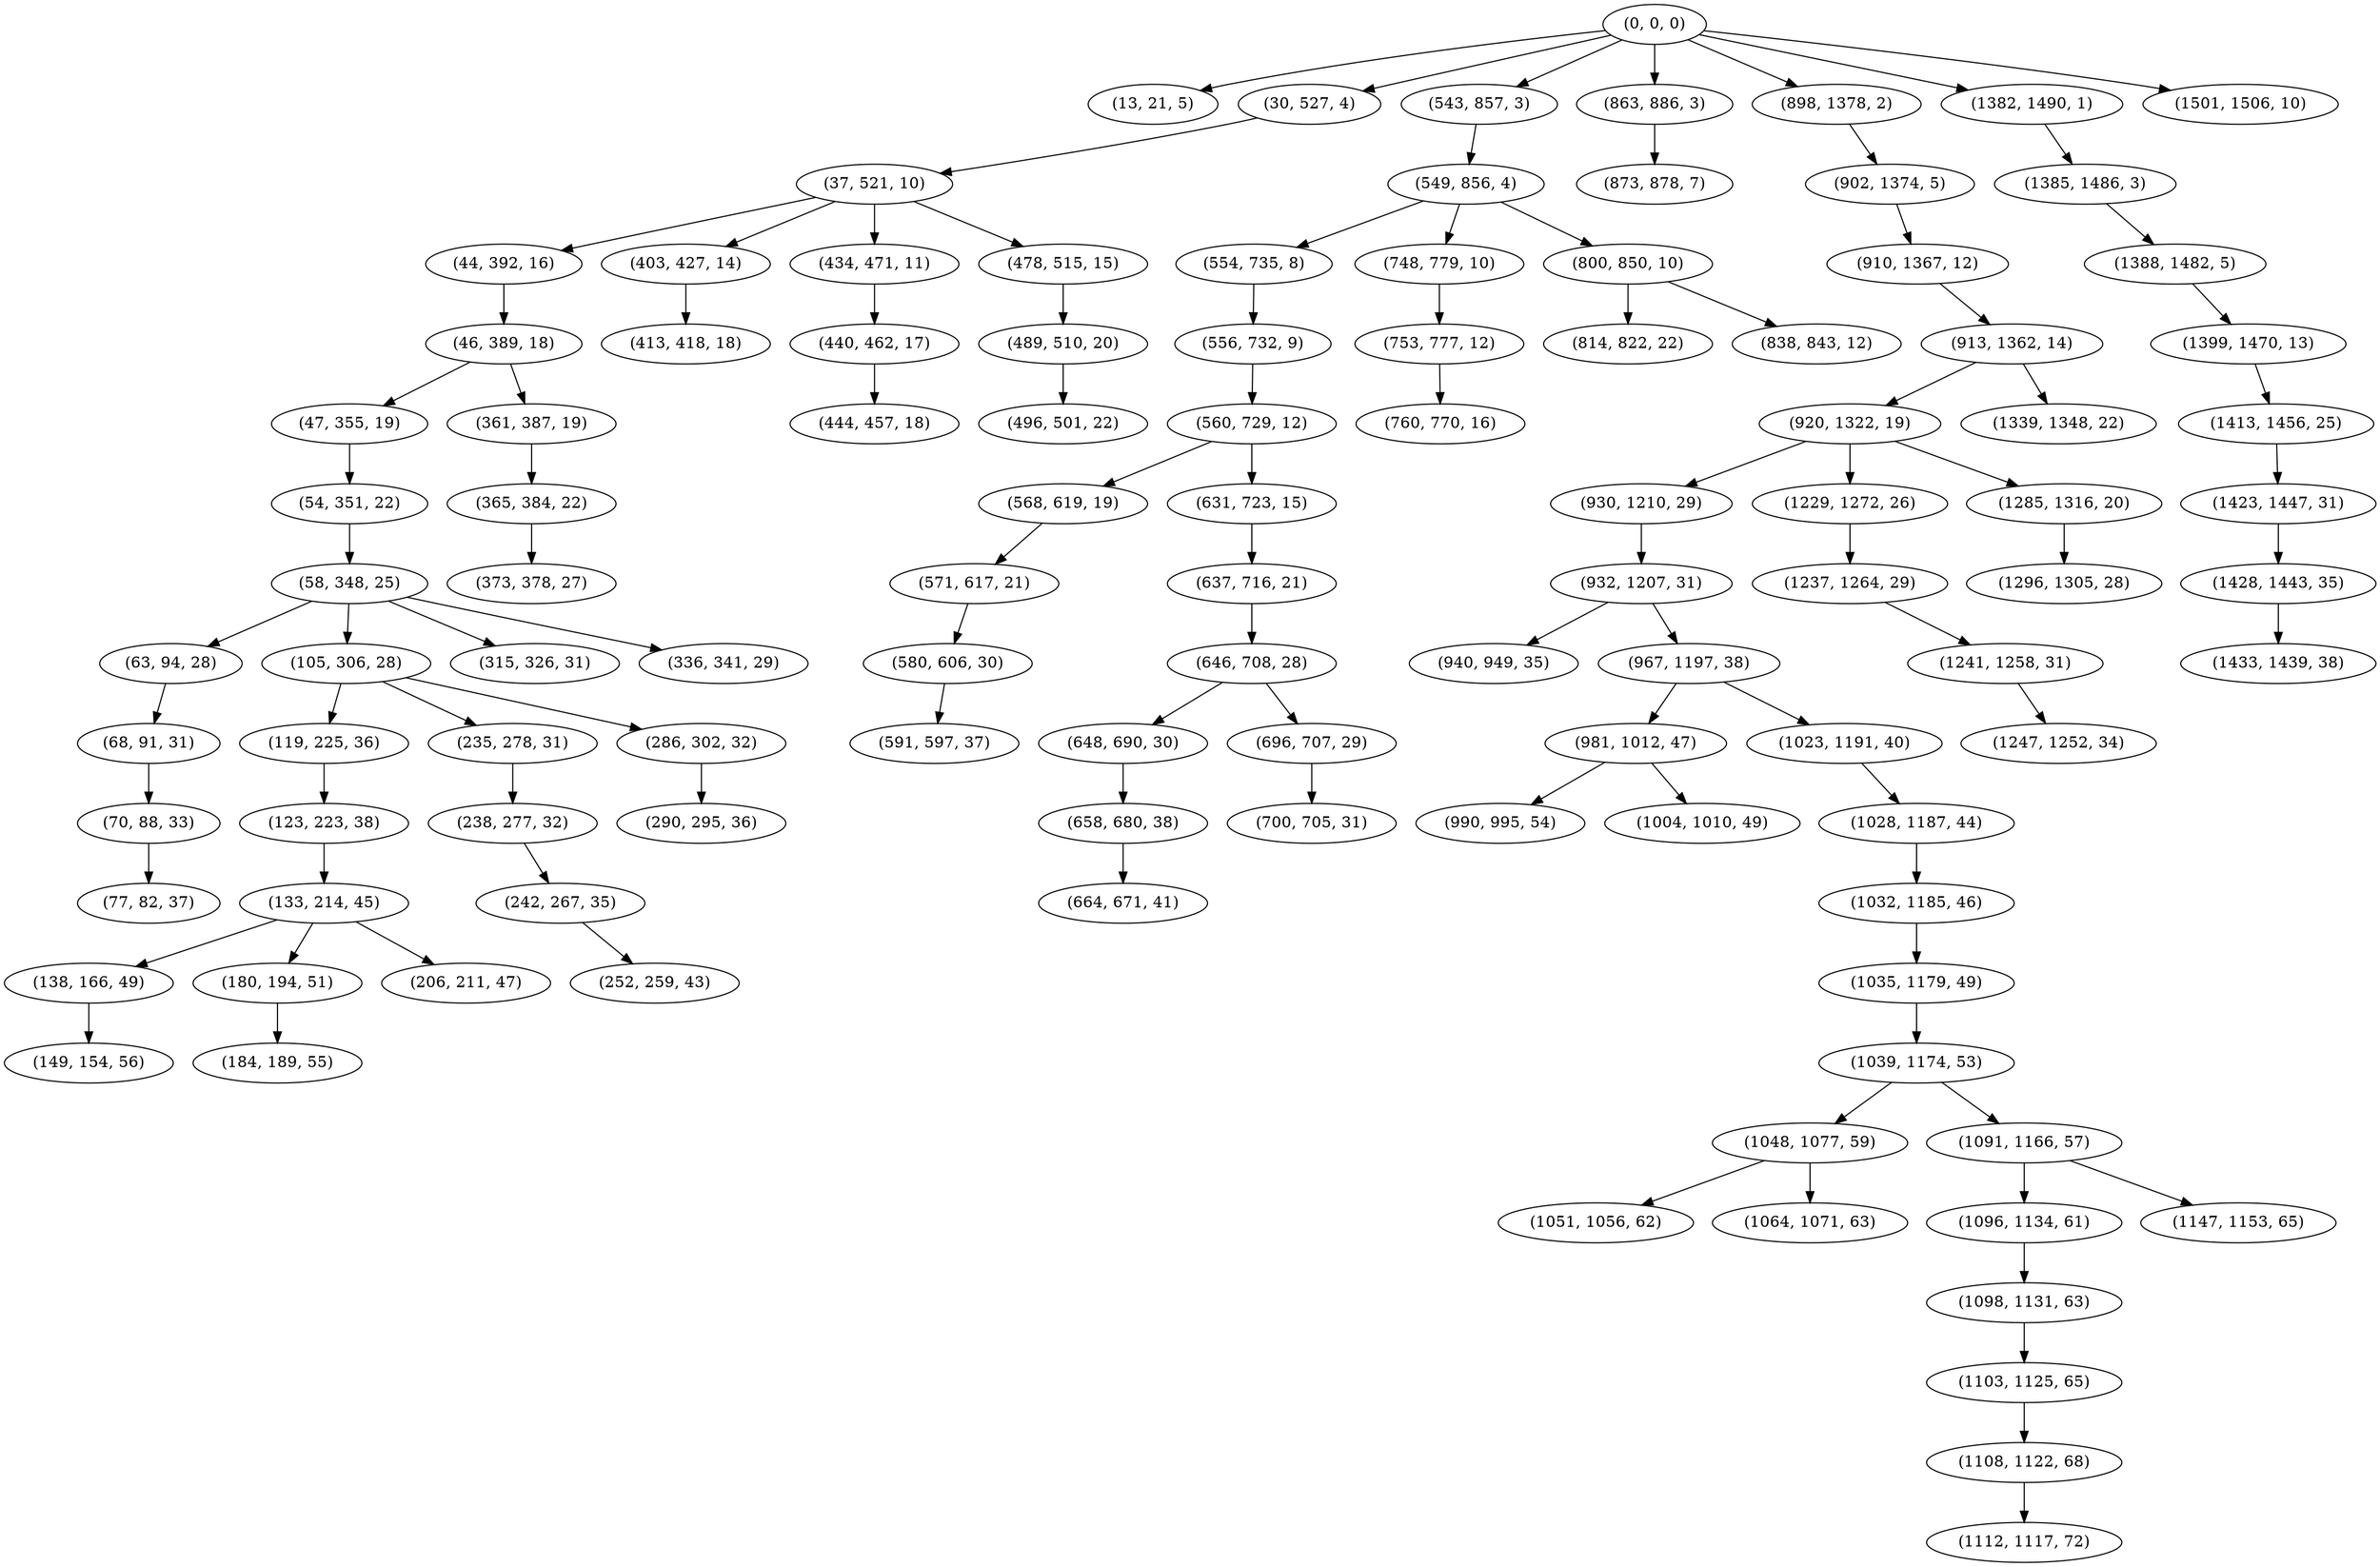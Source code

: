 digraph tree {
    "(0, 0, 0)";
    "(13, 21, 5)";
    "(30, 527, 4)";
    "(37, 521, 10)";
    "(44, 392, 16)";
    "(46, 389, 18)";
    "(47, 355, 19)";
    "(54, 351, 22)";
    "(58, 348, 25)";
    "(63, 94, 28)";
    "(68, 91, 31)";
    "(70, 88, 33)";
    "(77, 82, 37)";
    "(105, 306, 28)";
    "(119, 225, 36)";
    "(123, 223, 38)";
    "(133, 214, 45)";
    "(138, 166, 49)";
    "(149, 154, 56)";
    "(180, 194, 51)";
    "(184, 189, 55)";
    "(206, 211, 47)";
    "(235, 278, 31)";
    "(238, 277, 32)";
    "(242, 267, 35)";
    "(252, 259, 43)";
    "(286, 302, 32)";
    "(290, 295, 36)";
    "(315, 326, 31)";
    "(336, 341, 29)";
    "(361, 387, 19)";
    "(365, 384, 22)";
    "(373, 378, 27)";
    "(403, 427, 14)";
    "(413, 418, 18)";
    "(434, 471, 11)";
    "(440, 462, 17)";
    "(444, 457, 18)";
    "(478, 515, 15)";
    "(489, 510, 20)";
    "(496, 501, 22)";
    "(543, 857, 3)";
    "(549, 856, 4)";
    "(554, 735, 8)";
    "(556, 732, 9)";
    "(560, 729, 12)";
    "(568, 619, 19)";
    "(571, 617, 21)";
    "(580, 606, 30)";
    "(591, 597, 37)";
    "(631, 723, 15)";
    "(637, 716, 21)";
    "(646, 708, 28)";
    "(648, 690, 30)";
    "(658, 680, 38)";
    "(664, 671, 41)";
    "(696, 707, 29)";
    "(700, 705, 31)";
    "(748, 779, 10)";
    "(753, 777, 12)";
    "(760, 770, 16)";
    "(800, 850, 10)";
    "(814, 822, 22)";
    "(838, 843, 12)";
    "(863, 886, 3)";
    "(873, 878, 7)";
    "(898, 1378, 2)";
    "(902, 1374, 5)";
    "(910, 1367, 12)";
    "(913, 1362, 14)";
    "(920, 1322, 19)";
    "(930, 1210, 29)";
    "(932, 1207, 31)";
    "(940, 949, 35)";
    "(967, 1197, 38)";
    "(981, 1012, 47)";
    "(990, 995, 54)";
    "(1004, 1010, 49)";
    "(1023, 1191, 40)";
    "(1028, 1187, 44)";
    "(1032, 1185, 46)";
    "(1035, 1179, 49)";
    "(1039, 1174, 53)";
    "(1048, 1077, 59)";
    "(1051, 1056, 62)";
    "(1064, 1071, 63)";
    "(1091, 1166, 57)";
    "(1096, 1134, 61)";
    "(1098, 1131, 63)";
    "(1103, 1125, 65)";
    "(1108, 1122, 68)";
    "(1112, 1117, 72)";
    "(1147, 1153, 65)";
    "(1229, 1272, 26)";
    "(1237, 1264, 29)";
    "(1241, 1258, 31)";
    "(1247, 1252, 34)";
    "(1285, 1316, 20)";
    "(1296, 1305, 28)";
    "(1339, 1348, 22)";
    "(1382, 1490, 1)";
    "(1385, 1486, 3)";
    "(1388, 1482, 5)";
    "(1399, 1470, 13)";
    "(1413, 1456, 25)";
    "(1423, 1447, 31)";
    "(1428, 1443, 35)";
    "(1433, 1439, 38)";
    "(1501, 1506, 10)";
    "(0, 0, 0)" -> "(13, 21, 5)";
    "(0, 0, 0)" -> "(30, 527, 4)";
    "(0, 0, 0)" -> "(543, 857, 3)";
    "(0, 0, 0)" -> "(863, 886, 3)";
    "(0, 0, 0)" -> "(898, 1378, 2)";
    "(0, 0, 0)" -> "(1382, 1490, 1)";
    "(0, 0, 0)" -> "(1501, 1506, 10)";
    "(30, 527, 4)" -> "(37, 521, 10)";
    "(37, 521, 10)" -> "(44, 392, 16)";
    "(37, 521, 10)" -> "(403, 427, 14)";
    "(37, 521, 10)" -> "(434, 471, 11)";
    "(37, 521, 10)" -> "(478, 515, 15)";
    "(44, 392, 16)" -> "(46, 389, 18)";
    "(46, 389, 18)" -> "(47, 355, 19)";
    "(46, 389, 18)" -> "(361, 387, 19)";
    "(47, 355, 19)" -> "(54, 351, 22)";
    "(54, 351, 22)" -> "(58, 348, 25)";
    "(58, 348, 25)" -> "(63, 94, 28)";
    "(58, 348, 25)" -> "(105, 306, 28)";
    "(58, 348, 25)" -> "(315, 326, 31)";
    "(58, 348, 25)" -> "(336, 341, 29)";
    "(63, 94, 28)" -> "(68, 91, 31)";
    "(68, 91, 31)" -> "(70, 88, 33)";
    "(70, 88, 33)" -> "(77, 82, 37)";
    "(105, 306, 28)" -> "(119, 225, 36)";
    "(105, 306, 28)" -> "(235, 278, 31)";
    "(105, 306, 28)" -> "(286, 302, 32)";
    "(119, 225, 36)" -> "(123, 223, 38)";
    "(123, 223, 38)" -> "(133, 214, 45)";
    "(133, 214, 45)" -> "(138, 166, 49)";
    "(133, 214, 45)" -> "(180, 194, 51)";
    "(133, 214, 45)" -> "(206, 211, 47)";
    "(138, 166, 49)" -> "(149, 154, 56)";
    "(180, 194, 51)" -> "(184, 189, 55)";
    "(235, 278, 31)" -> "(238, 277, 32)";
    "(238, 277, 32)" -> "(242, 267, 35)";
    "(242, 267, 35)" -> "(252, 259, 43)";
    "(286, 302, 32)" -> "(290, 295, 36)";
    "(361, 387, 19)" -> "(365, 384, 22)";
    "(365, 384, 22)" -> "(373, 378, 27)";
    "(403, 427, 14)" -> "(413, 418, 18)";
    "(434, 471, 11)" -> "(440, 462, 17)";
    "(440, 462, 17)" -> "(444, 457, 18)";
    "(478, 515, 15)" -> "(489, 510, 20)";
    "(489, 510, 20)" -> "(496, 501, 22)";
    "(543, 857, 3)" -> "(549, 856, 4)";
    "(549, 856, 4)" -> "(554, 735, 8)";
    "(549, 856, 4)" -> "(748, 779, 10)";
    "(549, 856, 4)" -> "(800, 850, 10)";
    "(554, 735, 8)" -> "(556, 732, 9)";
    "(556, 732, 9)" -> "(560, 729, 12)";
    "(560, 729, 12)" -> "(568, 619, 19)";
    "(560, 729, 12)" -> "(631, 723, 15)";
    "(568, 619, 19)" -> "(571, 617, 21)";
    "(571, 617, 21)" -> "(580, 606, 30)";
    "(580, 606, 30)" -> "(591, 597, 37)";
    "(631, 723, 15)" -> "(637, 716, 21)";
    "(637, 716, 21)" -> "(646, 708, 28)";
    "(646, 708, 28)" -> "(648, 690, 30)";
    "(646, 708, 28)" -> "(696, 707, 29)";
    "(648, 690, 30)" -> "(658, 680, 38)";
    "(658, 680, 38)" -> "(664, 671, 41)";
    "(696, 707, 29)" -> "(700, 705, 31)";
    "(748, 779, 10)" -> "(753, 777, 12)";
    "(753, 777, 12)" -> "(760, 770, 16)";
    "(800, 850, 10)" -> "(814, 822, 22)";
    "(800, 850, 10)" -> "(838, 843, 12)";
    "(863, 886, 3)" -> "(873, 878, 7)";
    "(898, 1378, 2)" -> "(902, 1374, 5)";
    "(902, 1374, 5)" -> "(910, 1367, 12)";
    "(910, 1367, 12)" -> "(913, 1362, 14)";
    "(913, 1362, 14)" -> "(920, 1322, 19)";
    "(913, 1362, 14)" -> "(1339, 1348, 22)";
    "(920, 1322, 19)" -> "(930, 1210, 29)";
    "(920, 1322, 19)" -> "(1229, 1272, 26)";
    "(920, 1322, 19)" -> "(1285, 1316, 20)";
    "(930, 1210, 29)" -> "(932, 1207, 31)";
    "(932, 1207, 31)" -> "(940, 949, 35)";
    "(932, 1207, 31)" -> "(967, 1197, 38)";
    "(967, 1197, 38)" -> "(981, 1012, 47)";
    "(967, 1197, 38)" -> "(1023, 1191, 40)";
    "(981, 1012, 47)" -> "(990, 995, 54)";
    "(981, 1012, 47)" -> "(1004, 1010, 49)";
    "(1023, 1191, 40)" -> "(1028, 1187, 44)";
    "(1028, 1187, 44)" -> "(1032, 1185, 46)";
    "(1032, 1185, 46)" -> "(1035, 1179, 49)";
    "(1035, 1179, 49)" -> "(1039, 1174, 53)";
    "(1039, 1174, 53)" -> "(1048, 1077, 59)";
    "(1039, 1174, 53)" -> "(1091, 1166, 57)";
    "(1048, 1077, 59)" -> "(1051, 1056, 62)";
    "(1048, 1077, 59)" -> "(1064, 1071, 63)";
    "(1091, 1166, 57)" -> "(1096, 1134, 61)";
    "(1091, 1166, 57)" -> "(1147, 1153, 65)";
    "(1096, 1134, 61)" -> "(1098, 1131, 63)";
    "(1098, 1131, 63)" -> "(1103, 1125, 65)";
    "(1103, 1125, 65)" -> "(1108, 1122, 68)";
    "(1108, 1122, 68)" -> "(1112, 1117, 72)";
    "(1229, 1272, 26)" -> "(1237, 1264, 29)";
    "(1237, 1264, 29)" -> "(1241, 1258, 31)";
    "(1241, 1258, 31)" -> "(1247, 1252, 34)";
    "(1285, 1316, 20)" -> "(1296, 1305, 28)";
    "(1382, 1490, 1)" -> "(1385, 1486, 3)";
    "(1385, 1486, 3)" -> "(1388, 1482, 5)";
    "(1388, 1482, 5)" -> "(1399, 1470, 13)";
    "(1399, 1470, 13)" -> "(1413, 1456, 25)";
    "(1413, 1456, 25)" -> "(1423, 1447, 31)";
    "(1423, 1447, 31)" -> "(1428, 1443, 35)";
    "(1428, 1443, 35)" -> "(1433, 1439, 38)";
}
